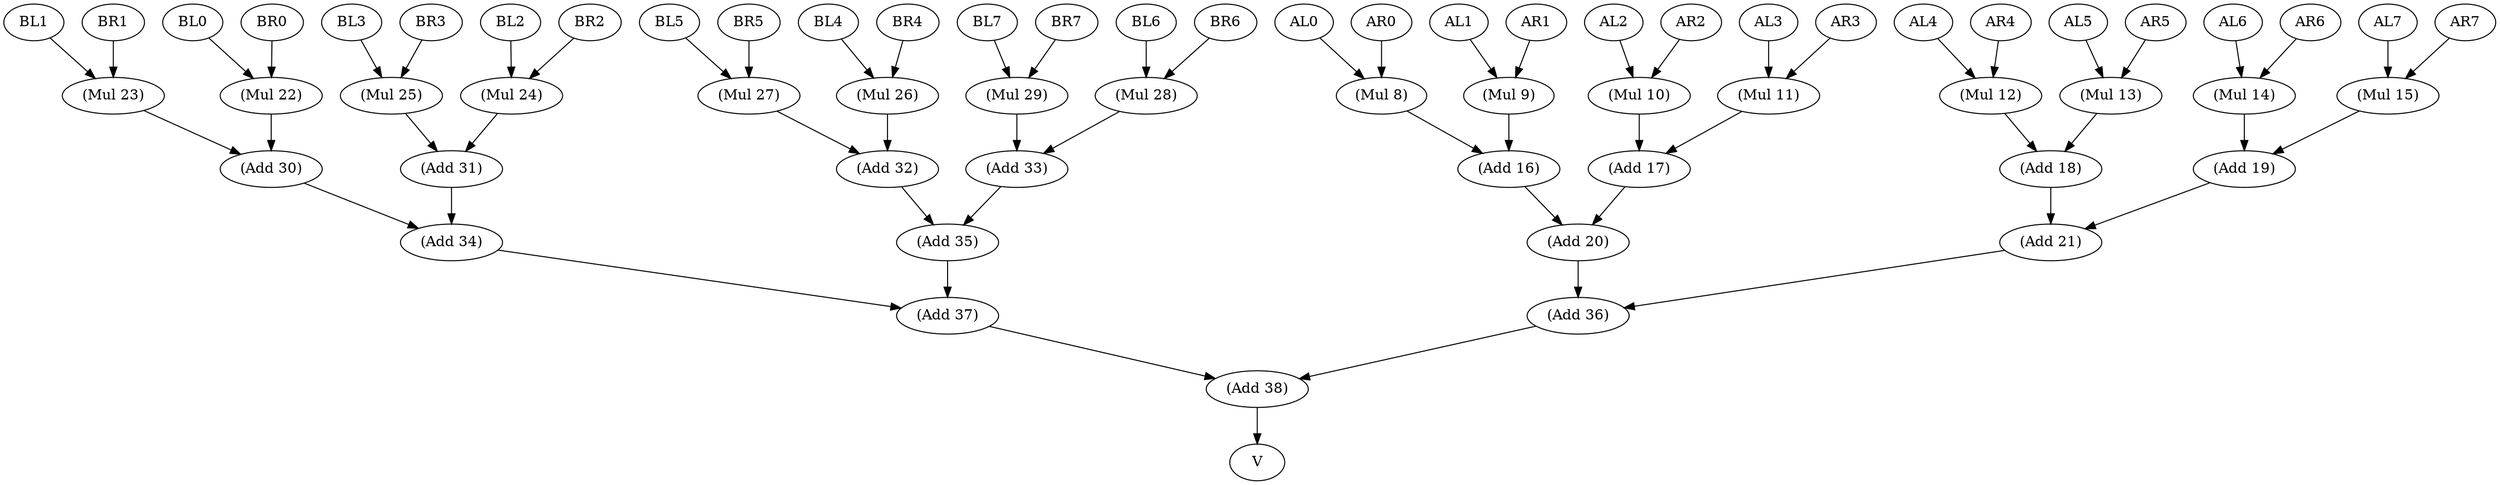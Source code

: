 Digraph G { 
N0 [ label = "AL0", opcode = input]; 
N1 [ label = "AL1", opcode = input]; 
N2 [ label = "AL2", opcode = input]; 
N3 [ label = "AL3", opcode = input]; 
N4 [ label = "AL4", opcode = input];
N5 [ label = "AL5", opcode = input]; 
N6 [ label = "AL6", opcode = input];
N7 [ label = "AL7", opcode = input]; 
N8 [ label = "(Mul 8)", opcode = MUL]; 
N9 [ label = "(Mul 9)", opcode = MUL]; 
N10 [ label = "(Mul 10)", opcode = MUL];
N11 [ label = "(Mul 11)", opcode = MUL]; 
N12 [ label = "(Mul 12)", opcode = MUL]; 
N13 [ label = "(Mul 13)", opcode = MUL];
N14 [ label = "(Mul 14)", opcode = MUL]; 
N15 [ label = "(Mul 15)", opcode = MUL]; 
N16 [ label = "(Add 16)", opcode = ADD]; 
N17 [ label = "(Add 17)", opcode = ADD]; 
N18 [ label = "(Add 18)", opcode = ADD]; 
N19 [ label = "(Add 19)", opcode = ADD]; 
N20 [ label = "(Add 20)", opcode = ADD];
N21 [ label = "(Add 21)", opcode = ADD]; 
N22 [ label = "(Mul 22)", opcode = MUL]; 
N23 [ label = "(Mul 23)", opcode = MUL]; 
N24 [ label = "(Mul 24)", opcode = MUL];
N25 [ label = "(Mul 25)", opcode = MUL]; 
N26 [ label = "(Mul 26)", opcode = MUL]; 
N27 [ label = "(Mul 27)", opcode = MUL]; 
N28 [ label = "(Mul 28)", opcode = MUL]; 
N29 [ label = "(Mul 29)", opcode = MUL];
N30 [ label = "(Add 30)", opcode = ADD];
N31 [ label = "(Add 31)", opcode = ADD]; 
N32 [ label = "(Add 32)", opcode = ADD]; 
N33 [ label = "(Add 33)", opcode = ADD]; 
N34 [ label = "(Add 34)", opcode = ADD]; 
N35 [ label = "(Add 35)", opcode = ADD]; 
N36 [ label = "(Add 36)", opcode = ADD]; 
N37 [ label = "(Add 37)", opcode = ADD];
N38 [ label = "(Add 38)", opcode = ADD];
N39 [ label = "V", opcode = output];
N40 [ label = "AR0", opcode = input]; 
N41 [ label = "AR1", opcode = input]; 
N42 [ label = "AR2", opcode = input]; 
N43 [ label = "AR3", opcode = input]; 
N44 [ label = "AR4", opcode = input];
N45 [ label = "AR5", opcode = input]; 
N46 [ label = "AR6", opcode = input];
N47 [ label = "AR7", opcode = input]; 
N48 [ label = "BL0", opcode = input]; 
N49 [ label = "BL1", opcode = input]; 
N50 [ label = "BL2", opcode = input]; 
N51 [ label = "BL3", opcode = input]; 
N52 [ label = "BL4", opcode = input];
N53 [ label = "BL5", opcode = input]; 
N54 [ label = "BL6", opcode = input];
N55 [ label = "BL7", opcode = input]; 
N56 [ label = "BR0", opcode = input]; 
N57 [ label = "BR1", opcode = input]; 
N58 [ label = "BR2", opcode = input]; 
N59 [ label = "BR3", opcode = input]; 
N60 [ label = "BR4", opcode = input];
N61 [ label = "BR5", opcode = input]; 
N62 [ label = "BR6", opcode = input];
N63 [ label = "BR7", opcode = input]; 

N0 -> N8[ color=black ];
N1 -> N9[ color=black ];
N2 -> N10[ color=black ];
N3 -> N11[ color=black ];
N4 -> N12[ color=black ];
N5 -> N13[ color=black ];
N6 -> N14[ color=black ];
N7 -> N15[ color=black ];
N40 -> N8[ color=black ];
N41 -> N9[ color=black ];
N42 -> N10[ color=black ];
N43 -> N11[ color=black ];
N44 -> N12[ color=black ];
N45 -> N13[ color=black ];
N46 -> N14[ color=black ];
N47 -> N15[ color=black ];
N48 -> N22[ color=black ];
N49 -> N23[ color=black ];
N50 -> N24[ color=black ];
N51 -> N25[ color=black ];
N52 -> N26[ color=black ];
N53 -> N27[ color=black ];
N54 -> N28[ color=black ];
N55 -> N29[ color=black ];
N56 -> N22[ color=black ];
N57 -> N23[ color=black ];
N58 -> N24[ color=black ];
N59 -> N25[ color=black ];
N60 -> N26[ color=black ];
N61 -> N27[ color=black ];
N62 -> N28[ color=black ];
N63 -> N29[ color=black ];
N8 -> N16[ color=black ];
N9 -> N16[ color=black ];
N10 -> N17[ color=black ];
N11 -> N17[ color=black ];
N12 -> N18[ color=black ]; 
N13 -> N18[ color=black ];
N14 -> N19[ color=black ];
N15 -> N19[ color=black ];
N16 -> N20[ color=black ];
N17 -> N20[ color=black ];
N18 -> N21[ color=black ];
N19 -> N21[ color=black ]; 
N20 -> N36[ color=black ];
N21 -> N36[ color=black ];
N22 -> N30[ color=black ];
N23 -> N30[ color=black ]; 
N24 -> N31[ color=black ];
N25 -> N31[ color=black ];
N26 -> N32[ color=black ];
N27 -> N32[ color=black ];
N28 -> N33[ color=black ]; 
N29 -> N33[ color=black ];
N30 -> N34[ color=black ];
N31 -> N34[ color=black ];
N32 -> N35[ color=black ];
N33 -> N35[ color=black ];
N34 -> N37[ color=black ];
N35 -> N37[ color=black ];
N36 -> N38[ color=black ];
N37 -> N38[ color=black ];
N38 -> N39[ color=black ];
}
